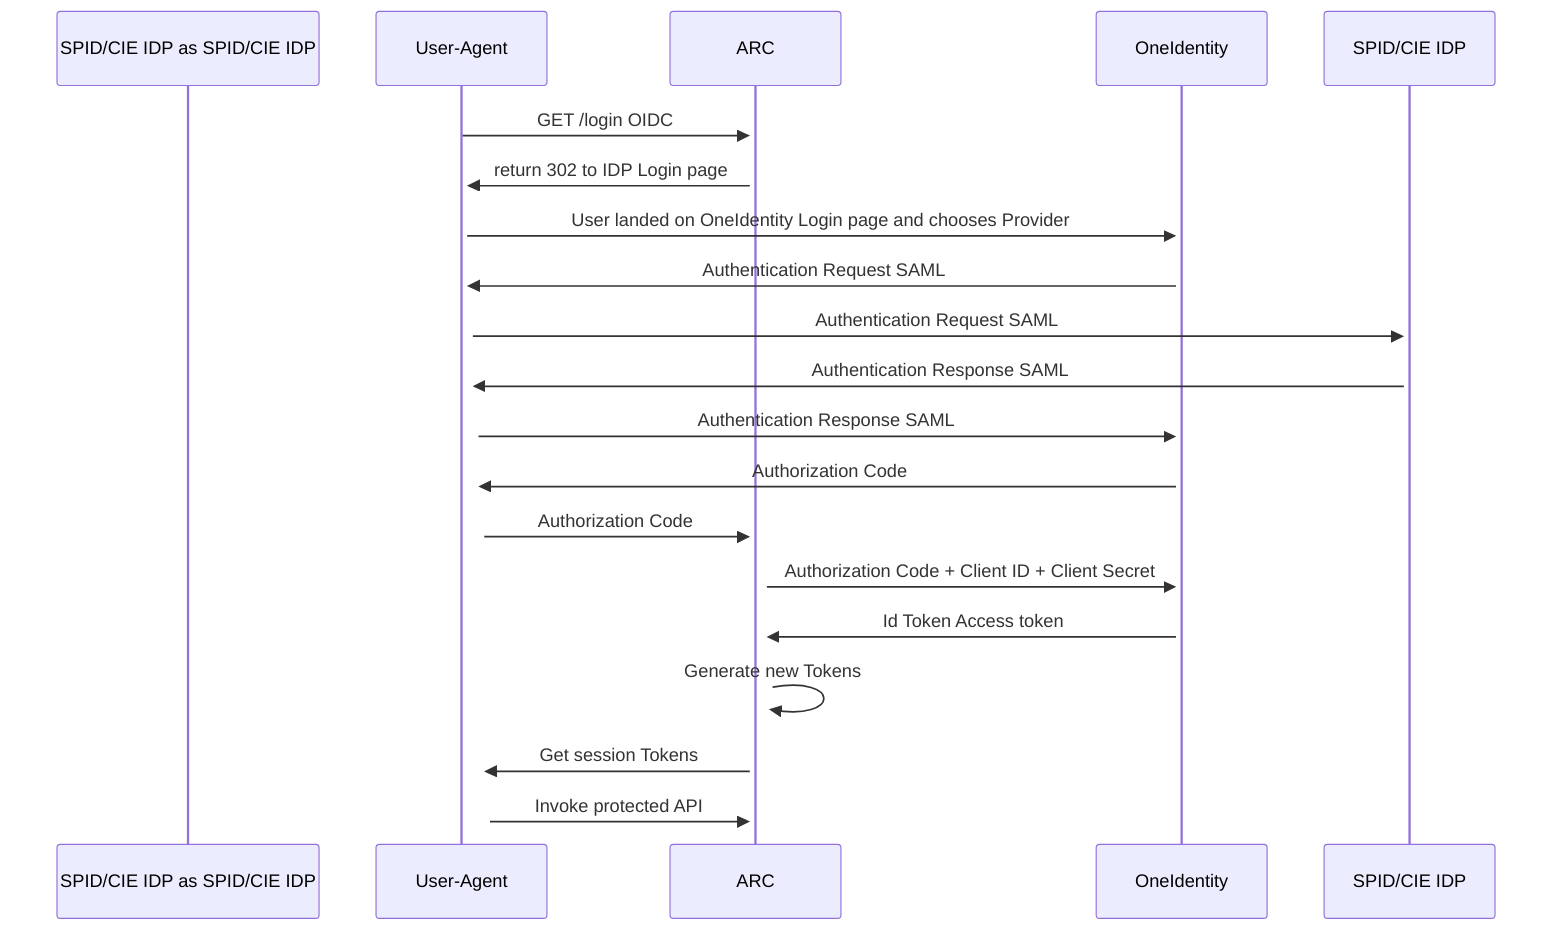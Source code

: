 sequenceDiagram
    participant SPID/CIE IDP as SPID/CIE IDP
    participant User-Agent as User-Agent
    participant ARC as ARC
    participant OneIdentity as OneIdentity


    User-Agent ->>+ ARC: GET /login OIDC
    ARC ->>+ User-Agent: return 302 to IDP Login page
    User-Agent ->>+ OneIdentity: User landed on OneIdentity Login page and chooses Provider
    OneIdentity ->>+ User-Agent: Authentication Request SAML
    User-Agent ->>+ SPID/CIE IDP: Authentication Request SAML
    SPID/CIE IDP ->>+ User-Agent: Authentication Response SAML
    User-Agent ->>+ OneIdentity: Authentication Response SAML
    OneIdentity ->>+ User-Agent: Authorization Code
    User-Agent ->>+ ARC: Authorization Code
    ARC ->>+ OneIdentity: Authorization Code + Client ID + Client Secret
    OneIdentity ->>+ ARC: Id Token Access token
    ARC ->> ARC: Generate new Tokens
    ARC ->>+ User-Agent: Get session Tokens
    User-Agent ->>+ ARC: Invoke protected API